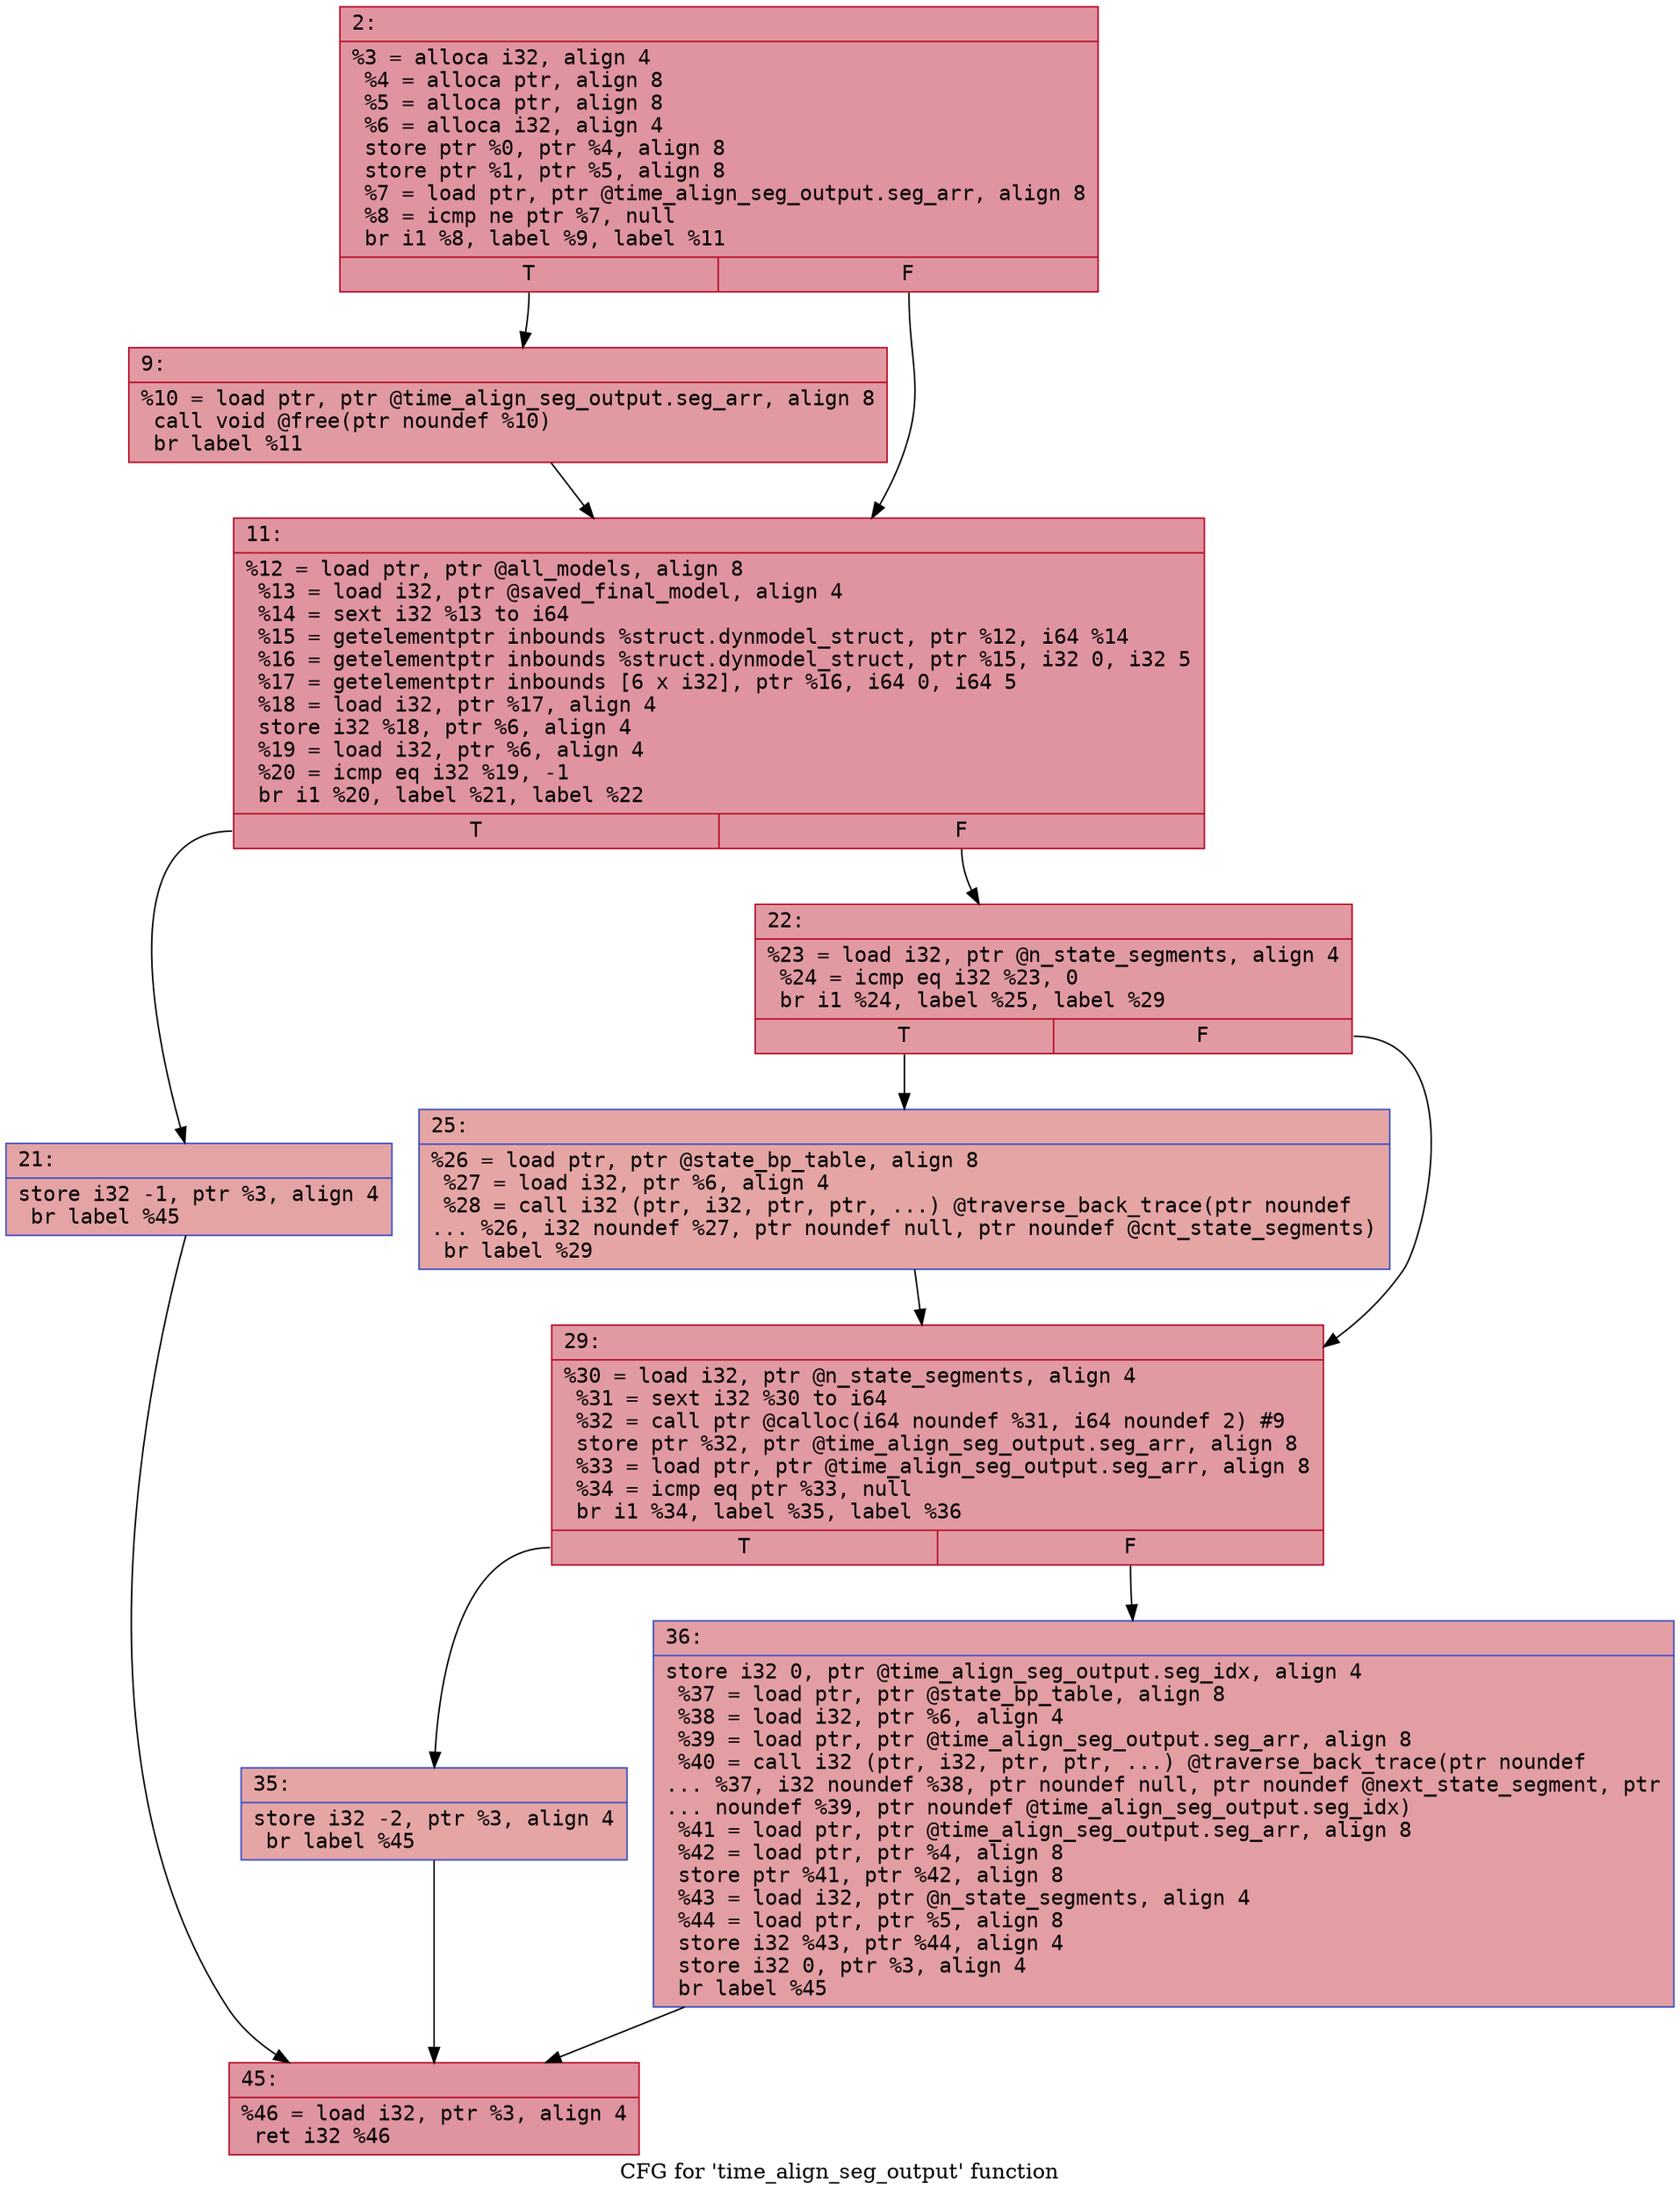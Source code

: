 digraph "CFG for 'time_align_seg_output' function" {
	label="CFG for 'time_align_seg_output' function";

	Node0x600000d39b80 [shape=record,color="#b70d28ff", style=filled, fillcolor="#b70d2870" fontname="Courier",label="{2:\l|  %3 = alloca i32, align 4\l  %4 = alloca ptr, align 8\l  %5 = alloca ptr, align 8\l  %6 = alloca i32, align 4\l  store ptr %0, ptr %4, align 8\l  store ptr %1, ptr %5, align 8\l  %7 = load ptr, ptr @time_align_seg_output.seg_arr, align 8\l  %8 = icmp ne ptr %7, null\l  br i1 %8, label %9, label %11\l|{<s0>T|<s1>F}}"];
	Node0x600000d39b80:s0 -> Node0x600000d39bd0[tooltip="2 -> 9\nProbability 62.50%" ];
	Node0x600000d39b80:s1 -> Node0x600000d39c20[tooltip="2 -> 11\nProbability 37.50%" ];
	Node0x600000d39bd0 [shape=record,color="#b70d28ff", style=filled, fillcolor="#bb1b2c70" fontname="Courier",label="{9:\l|  %10 = load ptr, ptr @time_align_seg_output.seg_arr, align 8\l  call void @free(ptr noundef %10)\l  br label %11\l}"];
	Node0x600000d39bd0 -> Node0x600000d39c20[tooltip="9 -> 11\nProbability 100.00%" ];
	Node0x600000d39c20 [shape=record,color="#b70d28ff", style=filled, fillcolor="#b70d2870" fontname="Courier",label="{11:\l|  %12 = load ptr, ptr @all_models, align 8\l  %13 = load i32, ptr @saved_final_model, align 4\l  %14 = sext i32 %13 to i64\l  %15 = getelementptr inbounds %struct.dynmodel_struct, ptr %12, i64 %14\l  %16 = getelementptr inbounds %struct.dynmodel_struct, ptr %15, i32 0, i32 5\l  %17 = getelementptr inbounds [6 x i32], ptr %16, i64 0, i64 5\l  %18 = load i32, ptr %17, align 4\l  store i32 %18, ptr %6, align 4\l  %19 = load i32, ptr %6, align 4\l  %20 = icmp eq i32 %19, -1\l  br i1 %20, label %21, label %22\l|{<s0>T|<s1>F}}"];
	Node0x600000d39c20:s0 -> Node0x600000d39c70[tooltip="11 -> 21\nProbability 37.50%" ];
	Node0x600000d39c20:s1 -> Node0x600000d39cc0[tooltip="11 -> 22\nProbability 62.50%" ];
	Node0x600000d39c70 [shape=record,color="#3d50c3ff", style=filled, fillcolor="#c32e3170" fontname="Courier",label="{21:\l|  store i32 -1, ptr %3, align 4\l  br label %45\l}"];
	Node0x600000d39c70 -> Node0x600000d39e50[tooltip="21 -> 45\nProbability 100.00%" ];
	Node0x600000d39cc0 [shape=record,color="#b70d28ff", style=filled, fillcolor="#bb1b2c70" fontname="Courier",label="{22:\l|  %23 = load i32, ptr @n_state_segments, align 4\l  %24 = icmp eq i32 %23, 0\l  br i1 %24, label %25, label %29\l|{<s0>T|<s1>F}}"];
	Node0x600000d39cc0:s0 -> Node0x600000d39d10[tooltip="22 -> 25\nProbability 37.50%" ];
	Node0x600000d39cc0:s1 -> Node0x600000d39d60[tooltip="22 -> 29\nProbability 62.50%" ];
	Node0x600000d39d10 [shape=record,color="#3d50c3ff", style=filled, fillcolor="#c5333470" fontname="Courier",label="{25:\l|  %26 = load ptr, ptr @state_bp_table, align 8\l  %27 = load i32, ptr %6, align 4\l  %28 = call i32 (ptr, i32, ptr, ptr, ...) @traverse_back_trace(ptr noundef\l... %26, i32 noundef %27, ptr noundef null, ptr noundef @cnt_state_segments)\l  br label %29\l}"];
	Node0x600000d39d10 -> Node0x600000d39d60[tooltip="25 -> 29\nProbability 100.00%" ];
	Node0x600000d39d60 [shape=record,color="#b70d28ff", style=filled, fillcolor="#bb1b2c70" fontname="Courier",label="{29:\l|  %30 = load i32, ptr @n_state_segments, align 4\l  %31 = sext i32 %30 to i64\l  %32 = call ptr @calloc(i64 noundef %31, i64 noundef 2) #9\l  store ptr %32, ptr @time_align_seg_output.seg_arr, align 8\l  %33 = load ptr, ptr @time_align_seg_output.seg_arr, align 8\l  %34 = icmp eq ptr %33, null\l  br i1 %34, label %35, label %36\l|{<s0>T|<s1>F}}"];
	Node0x600000d39d60:s0 -> Node0x600000d39db0[tooltip="29 -> 35\nProbability 37.50%" ];
	Node0x600000d39d60:s1 -> Node0x600000d39e00[tooltip="29 -> 36\nProbability 62.50%" ];
	Node0x600000d39db0 [shape=record,color="#3d50c3ff", style=filled, fillcolor="#c5333470" fontname="Courier",label="{35:\l|  store i32 -2, ptr %3, align 4\l  br label %45\l}"];
	Node0x600000d39db0 -> Node0x600000d39e50[tooltip="35 -> 45\nProbability 100.00%" ];
	Node0x600000d39e00 [shape=record,color="#3d50c3ff", style=filled, fillcolor="#be242e70" fontname="Courier",label="{36:\l|  store i32 0, ptr @time_align_seg_output.seg_idx, align 4\l  %37 = load ptr, ptr @state_bp_table, align 8\l  %38 = load i32, ptr %6, align 4\l  %39 = load ptr, ptr @time_align_seg_output.seg_arr, align 8\l  %40 = call i32 (ptr, i32, ptr, ptr, ...) @traverse_back_trace(ptr noundef\l... %37, i32 noundef %38, ptr noundef null, ptr noundef @next_state_segment, ptr\l... noundef %39, ptr noundef @time_align_seg_output.seg_idx)\l  %41 = load ptr, ptr @time_align_seg_output.seg_arr, align 8\l  %42 = load ptr, ptr %4, align 8\l  store ptr %41, ptr %42, align 8\l  %43 = load i32, ptr @n_state_segments, align 4\l  %44 = load ptr, ptr %5, align 8\l  store i32 %43, ptr %44, align 4\l  store i32 0, ptr %3, align 4\l  br label %45\l}"];
	Node0x600000d39e00 -> Node0x600000d39e50[tooltip="36 -> 45\nProbability 100.00%" ];
	Node0x600000d39e50 [shape=record,color="#b70d28ff", style=filled, fillcolor="#b70d2870" fontname="Courier",label="{45:\l|  %46 = load i32, ptr %3, align 4\l  ret i32 %46\l}"];
}

